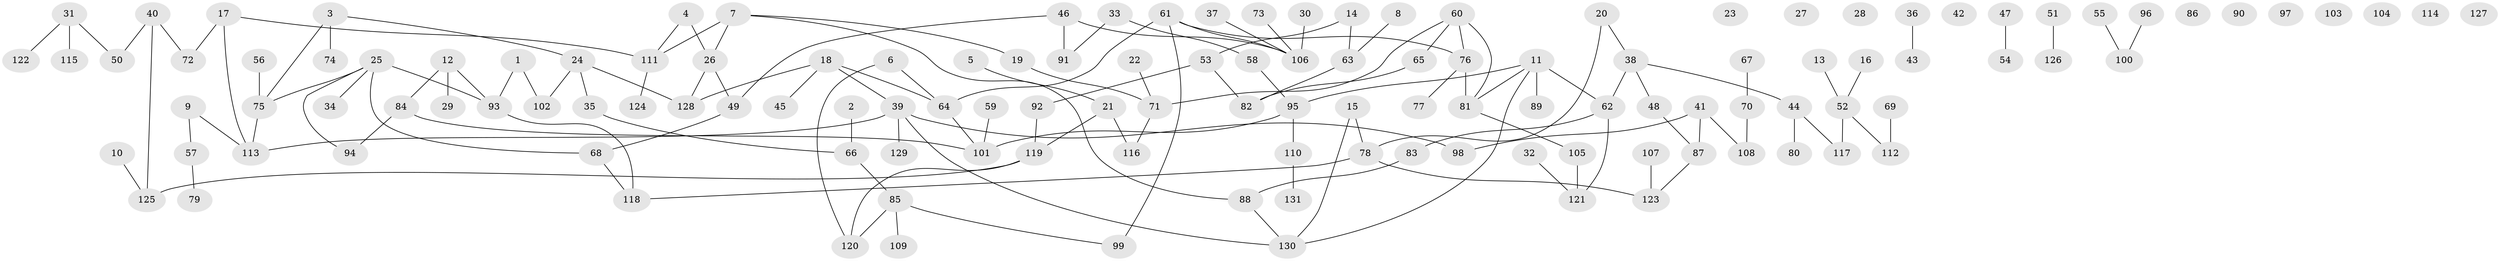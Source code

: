 // coarse degree distribution, {4: 0.07142857142857142, 1: 0.30357142857142855, 7: 0.07142857142857142, 2: 0.05357142857142857, 6: 0.05357142857142857, 3: 0.125, 5: 0.07142857142857142, 0: 0.25}
// Generated by graph-tools (version 1.1) at 2025/16/03/04/25 18:16:34]
// undirected, 131 vertices, 142 edges
graph export_dot {
graph [start="1"]
  node [color=gray90,style=filled];
  1;
  2;
  3;
  4;
  5;
  6;
  7;
  8;
  9;
  10;
  11;
  12;
  13;
  14;
  15;
  16;
  17;
  18;
  19;
  20;
  21;
  22;
  23;
  24;
  25;
  26;
  27;
  28;
  29;
  30;
  31;
  32;
  33;
  34;
  35;
  36;
  37;
  38;
  39;
  40;
  41;
  42;
  43;
  44;
  45;
  46;
  47;
  48;
  49;
  50;
  51;
  52;
  53;
  54;
  55;
  56;
  57;
  58;
  59;
  60;
  61;
  62;
  63;
  64;
  65;
  66;
  67;
  68;
  69;
  70;
  71;
  72;
  73;
  74;
  75;
  76;
  77;
  78;
  79;
  80;
  81;
  82;
  83;
  84;
  85;
  86;
  87;
  88;
  89;
  90;
  91;
  92;
  93;
  94;
  95;
  96;
  97;
  98;
  99;
  100;
  101;
  102;
  103;
  104;
  105;
  106;
  107;
  108;
  109;
  110;
  111;
  112;
  113;
  114;
  115;
  116;
  117;
  118;
  119;
  120;
  121;
  122;
  123;
  124;
  125;
  126;
  127;
  128;
  129;
  130;
  131;
  1 -- 93;
  1 -- 102;
  2 -- 66;
  3 -- 24;
  3 -- 74;
  3 -- 75;
  4 -- 26;
  4 -- 111;
  5 -- 21;
  6 -- 64;
  6 -- 120;
  7 -- 19;
  7 -- 26;
  7 -- 88;
  7 -- 111;
  8 -- 63;
  9 -- 57;
  9 -- 113;
  10 -- 125;
  11 -- 62;
  11 -- 81;
  11 -- 89;
  11 -- 95;
  11 -- 130;
  12 -- 29;
  12 -- 84;
  12 -- 93;
  13 -- 52;
  14 -- 53;
  14 -- 63;
  15 -- 78;
  15 -- 130;
  16 -- 52;
  17 -- 72;
  17 -- 111;
  17 -- 113;
  18 -- 39;
  18 -- 45;
  18 -- 64;
  18 -- 128;
  19 -- 71;
  20 -- 38;
  20 -- 78;
  21 -- 116;
  21 -- 119;
  22 -- 71;
  24 -- 35;
  24 -- 102;
  24 -- 128;
  25 -- 34;
  25 -- 68;
  25 -- 75;
  25 -- 93;
  25 -- 94;
  26 -- 49;
  26 -- 128;
  30 -- 106;
  31 -- 50;
  31 -- 115;
  31 -- 122;
  32 -- 121;
  33 -- 58;
  33 -- 91;
  35 -- 66;
  36 -- 43;
  37 -- 106;
  38 -- 44;
  38 -- 48;
  38 -- 62;
  39 -- 98;
  39 -- 113;
  39 -- 129;
  39 -- 130;
  40 -- 50;
  40 -- 72;
  40 -- 125;
  41 -- 87;
  41 -- 98;
  41 -- 108;
  44 -- 80;
  44 -- 117;
  46 -- 49;
  46 -- 91;
  46 -- 106;
  47 -- 54;
  48 -- 87;
  49 -- 68;
  51 -- 126;
  52 -- 112;
  52 -- 117;
  53 -- 82;
  53 -- 92;
  55 -- 100;
  56 -- 75;
  57 -- 79;
  58 -- 95;
  59 -- 101;
  60 -- 65;
  60 -- 71;
  60 -- 76;
  60 -- 81;
  61 -- 64;
  61 -- 76;
  61 -- 99;
  61 -- 106;
  62 -- 83;
  62 -- 121;
  63 -- 82;
  64 -- 101;
  65 -- 82;
  66 -- 85;
  67 -- 70;
  68 -- 118;
  69 -- 112;
  70 -- 108;
  71 -- 116;
  73 -- 106;
  75 -- 113;
  76 -- 77;
  76 -- 81;
  78 -- 118;
  78 -- 123;
  81 -- 105;
  83 -- 88;
  84 -- 94;
  84 -- 101;
  85 -- 99;
  85 -- 109;
  85 -- 120;
  87 -- 123;
  88 -- 130;
  92 -- 119;
  93 -- 118;
  95 -- 101;
  95 -- 110;
  96 -- 100;
  105 -- 121;
  107 -- 123;
  110 -- 131;
  111 -- 124;
  119 -- 120;
  119 -- 125;
}
